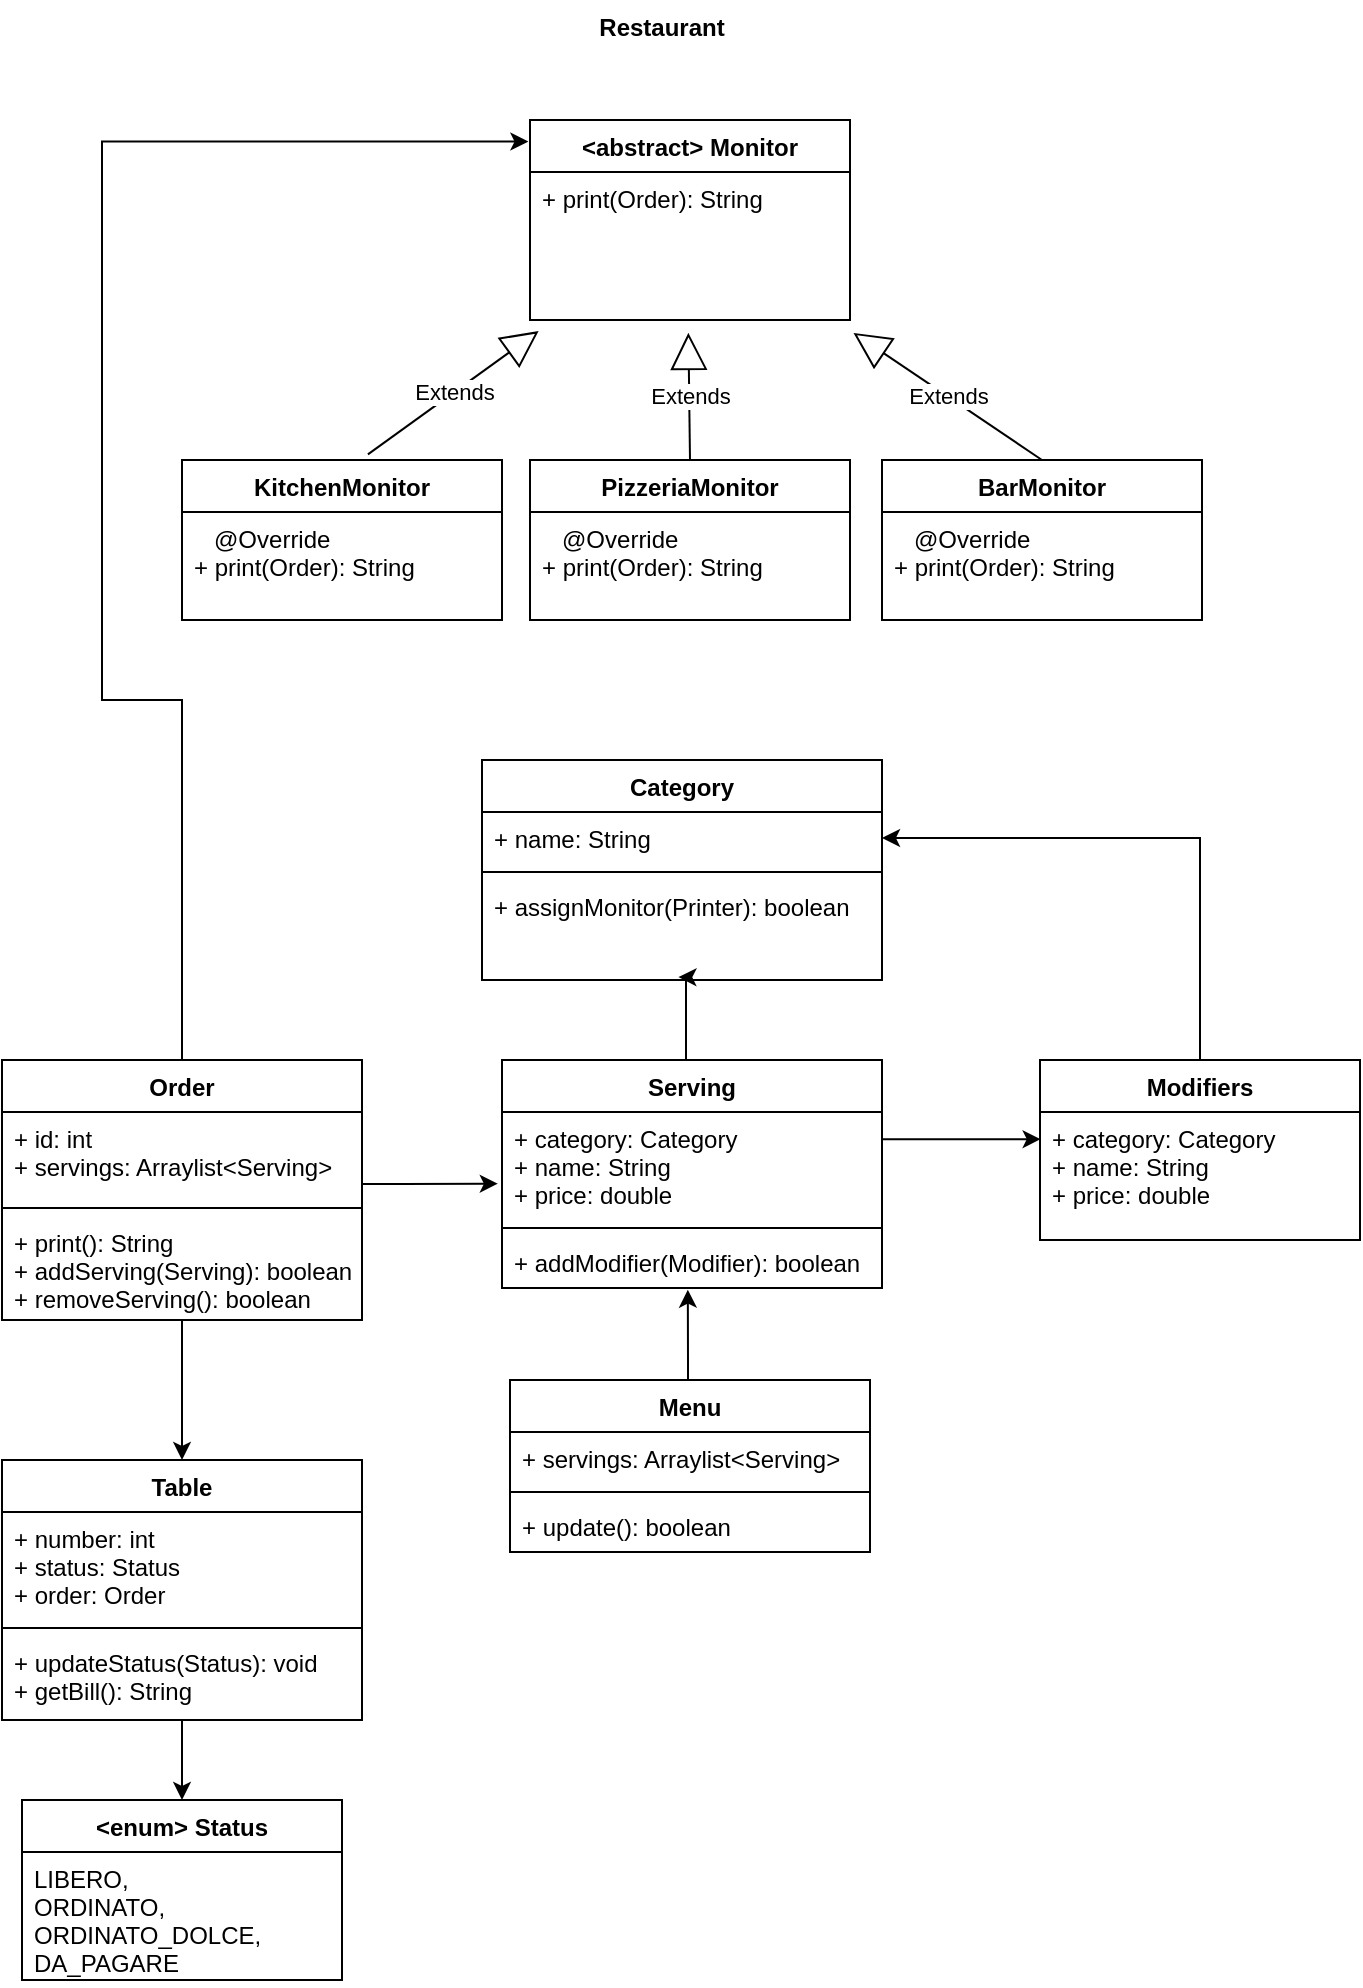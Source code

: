 <mxfile version="16.6.3" type="device"><diagram id="NV8rkBmuWbXJbz5msUkh" name="Page-1"><mxGraphModel dx="561" dy="741" grid="1" gridSize="10" guides="1" tooltips="1" connect="1" arrows="1" fold="1" page="1" pageScale="1" pageWidth="827" pageHeight="1169" math="0" shadow="0"><root><mxCell id="0"/><mxCell id="1" parent="0"/><mxCell id="vEpTkA5adxVkylGaHnCu-14" value="&lt;abstract&gt; Monitor" style="swimlane;fontStyle=1;align=center;verticalAlign=top;childLayout=stackLayout;horizontal=1;startSize=26;horizontalStack=0;resizeParent=1;resizeParentMax=0;resizeLast=0;collapsible=1;marginBottom=0;" parent="1" vertex="1"><mxGeometry x="334" y="70" width="160" height="100" as="geometry"><mxRectangle x="334" y="70" width="140" height="26" as="alternateBounds"/></mxGeometry></mxCell><mxCell id="vEpTkA5adxVkylGaHnCu-17" value="+ print(Order): String" style="text;strokeColor=none;fillColor=none;align=left;verticalAlign=top;spacingLeft=4;spacingRight=4;overflow=hidden;rotatable=0;points=[[0,0.5],[1,0.5]];portConstraint=eastwest;" parent="vEpTkA5adxVkylGaHnCu-14" vertex="1"><mxGeometry y="26" width="160" height="74" as="geometry"/></mxCell><mxCell id="vEpTkA5adxVkylGaHnCu-18" value="KitchenMonitor" style="swimlane;fontStyle=1;align=center;verticalAlign=top;childLayout=stackLayout;horizontal=1;startSize=26;horizontalStack=0;resizeParent=1;resizeParentMax=0;resizeLast=0;collapsible=1;marginBottom=0;" parent="1" vertex="1"><mxGeometry x="160" y="240" width="160" height="80" as="geometry"/></mxCell><mxCell id="vEpTkA5adxVkylGaHnCu-21" value="   @Override&#10;+ print(Order): String" style="text;strokeColor=none;fillColor=none;align=left;verticalAlign=top;spacingLeft=4;spacingRight=4;overflow=hidden;rotatable=0;points=[[0,0.5],[1,0.5]];portConstraint=eastwest;" parent="vEpTkA5adxVkylGaHnCu-18" vertex="1"><mxGeometry y="26" width="160" height="54" as="geometry"/></mxCell><mxCell id="vEpTkA5adxVkylGaHnCu-22" value="BarMonitor" style="swimlane;fontStyle=1;align=center;verticalAlign=top;childLayout=stackLayout;horizontal=1;startSize=26;horizontalStack=0;resizeParent=1;resizeParentMax=0;resizeLast=0;collapsible=1;marginBottom=0;" parent="1" vertex="1"><mxGeometry x="510" y="240" width="160" height="80" as="geometry"/></mxCell><mxCell id="vEpTkA5adxVkylGaHnCu-25" value="   @Override&#10;+ print(Order): String" style="text;strokeColor=none;fillColor=none;align=left;verticalAlign=top;spacingLeft=4;spacingRight=4;overflow=hidden;rotatable=0;points=[[0,0.5],[1,0.5]];portConstraint=eastwest;" parent="vEpTkA5adxVkylGaHnCu-22" vertex="1"><mxGeometry y="26" width="160" height="54" as="geometry"/></mxCell><mxCell id="vEpTkA5adxVkylGaHnCu-26" value="PizzeriaMonitor" style="swimlane;fontStyle=1;align=center;verticalAlign=top;childLayout=stackLayout;horizontal=1;startSize=26;horizontalStack=0;resizeParent=1;resizeParentMax=0;resizeLast=0;collapsible=1;marginBottom=0;" parent="1" vertex="1"><mxGeometry x="334" y="240" width="160" height="80" as="geometry"/></mxCell><mxCell id="vEpTkA5adxVkylGaHnCu-29" value="   @Override&#10;+ print(Order): String" style="text;strokeColor=none;fillColor=none;align=left;verticalAlign=top;spacingLeft=4;spacingRight=4;overflow=hidden;rotatable=0;points=[[0,0.5],[1,0.5]];portConstraint=eastwest;" parent="vEpTkA5adxVkylGaHnCu-26" vertex="1"><mxGeometry y="26" width="160" height="54" as="geometry"/></mxCell><mxCell id="vEpTkA5adxVkylGaHnCu-42" value="Extends" style="endArrow=block;endSize=16;endFill=0;html=1;rounded=0;exitX=0.581;exitY=-0.035;exitDx=0;exitDy=0;exitPerimeter=0;entryX=0.027;entryY=1.075;entryDx=0;entryDy=0;entryPerimeter=0;" parent="1" source="vEpTkA5adxVkylGaHnCu-18" target="vEpTkA5adxVkylGaHnCu-17" edge="1"><mxGeometry width="160" relative="1" as="geometry"><mxPoint x="144" y="140" as="sourcePoint"/><mxPoint x="204" y="40" as="targetPoint"/></mxGeometry></mxCell><mxCell id="vEpTkA5adxVkylGaHnCu-43" value="Extends" style="endArrow=block;endSize=16;endFill=0;html=1;rounded=0;exitX=0.5;exitY=0;exitDx=0;exitDy=0;entryX=0.495;entryY=1.087;entryDx=0;entryDy=0;entryPerimeter=0;" parent="1" source="vEpTkA5adxVkylGaHnCu-26" target="vEpTkA5adxVkylGaHnCu-17" edge="1"><mxGeometry width="160" relative="1" as="geometry"><mxPoint x="244.0" y="236.02" as="sourcePoint"/><mxPoint x="437" y="160" as="targetPoint"/></mxGeometry></mxCell><mxCell id="vEpTkA5adxVkylGaHnCu-44" value="Extends" style="endArrow=block;endSize=16;endFill=0;html=1;rounded=0;exitX=0.5;exitY=0;exitDx=0;exitDy=0;entryX=1.011;entryY=1.087;entryDx=0;entryDy=0;entryPerimeter=0;" parent="1" source="vEpTkA5adxVkylGaHnCu-22" target="vEpTkA5adxVkylGaHnCu-17" edge="1"><mxGeometry width="160" relative="1" as="geometry"><mxPoint x="414" y="230" as="sourcePoint"/><mxPoint x="530" y="150" as="targetPoint"/></mxGeometry></mxCell><mxCell id="vEpTkA5adxVkylGaHnCu-46" value="Restaurant" style="text;align=center;fontStyle=1;verticalAlign=middle;spacingLeft=3;spacingRight=3;strokeColor=none;rotatable=0;points=[[0,0.5],[1,0.5]];portConstraint=eastwest;" parent="1" vertex="1"><mxGeometry x="360" y="10" width="80" height="26" as="geometry"/></mxCell><mxCell id="vEpTkA5adxVkylGaHnCu-154" style="edgeStyle=orthogonalEdgeStyle;rounded=0;orthogonalLoop=1;jettySize=auto;html=1;entryX=0.489;entryY=1.032;entryDx=0;entryDy=0;entryPerimeter=0;" parent="1" source="vEpTkA5adxVkylGaHnCu-47" target="vEpTkA5adxVkylGaHnCu-54" edge="1"><mxGeometry relative="1" as="geometry"><mxPoint x="413" y="660" as="targetPoint"/><Array as="points"><mxPoint x="413" y="690"/><mxPoint x="413" y="690"/></Array></mxGeometry></mxCell><mxCell id="vEpTkA5adxVkylGaHnCu-47" value="Menu" style="swimlane;fontStyle=1;align=center;verticalAlign=top;childLayout=stackLayout;horizontal=1;startSize=26;horizontalStack=0;resizeParent=1;resizeParentMax=0;resizeLast=0;collapsible=1;marginBottom=0;" parent="1" vertex="1"><mxGeometry x="324" y="700" width="180" height="86" as="geometry"/></mxCell><mxCell id="vEpTkA5adxVkylGaHnCu-48" value="+ servings: Arraylist&lt;Serving&gt;" style="text;strokeColor=none;fillColor=none;align=left;verticalAlign=top;spacingLeft=4;spacingRight=4;overflow=hidden;rotatable=0;points=[[0,0.5],[1,0.5]];portConstraint=eastwest;" parent="vEpTkA5adxVkylGaHnCu-47" vertex="1"><mxGeometry y="26" width="180" height="26" as="geometry"/></mxCell><mxCell id="vEpTkA5adxVkylGaHnCu-49" value="" style="line;strokeWidth=1;fillColor=none;align=left;verticalAlign=middle;spacingTop=-1;spacingLeft=3;spacingRight=3;rotatable=0;labelPosition=right;points=[];portConstraint=eastwest;" parent="vEpTkA5adxVkylGaHnCu-47" vertex="1"><mxGeometry y="52" width="180" height="8" as="geometry"/></mxCell><mxCell id="vEpTkA5adxVkylGaHnCu-50" value="+ update(): boolean" style="text;strokeColor=none;fillColor=none;align=left;verticalAlign=top;spacingLeft=4;spacingRight=4;overflow=hidden;rotatable=0;points=[[0,0.5],[1,0.5]];portConstraint=eastwest;" parent="vEpTkA5adxVkylGaHnCu-47" vertex="1"><mxGeometry y="60" width="180" height="26" as="geometry"/></mxCell><mxCell id="vEpTkA5adxVkylGaHnCu-63" style="edgeStyle=orthogonalEdgeStyle;rounded=0;orthogonalLoop=1;jettySize=auto;html=1;entryX=0.491;entryY=0.971;entryDx=0;entryDy=0;entryPerimeter=0;" parent="1" source="vEpTkA5adxVkylGaHnCu-51" target="vEpTkA5adxVkylGaHnCu-60" edge="1"><mxGeometry relative="1" as="geometry"><mxPoint x="413" y="480" as="targetPoint"/><Array as="points"><mxPoint x="412" y="508"/><mxPoint x="412" y="508"/></Array></mxGeometry></mxCell><mxCell id="vEpTkA5adxVkylGaHnCu-51" value="Serving" style="swimlane;fontStyle=1;align=center;verticalAlign=top;childLayout=stackLayout;horizontal=1;startSize=26;horizontalStack=0;resizeParent=1;resizeParentMax=0;resizeLast=0;collapsible=1;marginBottom=0;" parent="1" vertex="1"><mxGeometry x="320" y="540" width="190" height="114" as="geometry"/></mxCell><mxCell id="vEpTkA5adxVkylGaHnCu-52" value="+ category: Category&#10;+ name: String&#10;+ price: double" style="text;strokeColor=none;fillColor=none;align=left;verticalAlign=top;spacingLeft=4;spacingRight=4;overflow=hidden;rotatable=0;points=[[0,0.5],[1,0.5]];portConstraint=eastwest;" parent="vEpTkA5adxVkylGaHnCu-51" vertex="1"><mxGeometry y="26" width="190" height="54" as="geometry"/></mxCell><mxCell id="vEpTkA5adxVkylGaHnCu-53" value="" style="line;strokeWidth=1;fillColor=none;align=left;verticalAlign=middle;spacingTop=-1;spacingLeft=3;spacingRight=3;rotatable=0;labelPosition=right;points=[];portConstraint=eastwest;" parent="vEpTkA5adxVkylGaHnCu-51" vertex="1"><mxGeometry y="80" width="190" height="8" as="geometry"/></mxCell><mxCell id="vEpTkA5adxVkylGaHnCu-54" value="+ addModifier(Modifier): boolean" style="text;strokeColor=none;fillColor=none;align=left;verticalAlign=top;spacingLeft=4;spacingRight=4;overflow=hidden;rotatable=0;points=[[0,0.5],[1,0.5]];portConstraint=eastwest;" parent="vEpTkA5adxVkylGaHnCu-51" vertex="1"><mxGeometry y="88" width="190" height="26" as="geometry"/></mxCell><mxCell id="vEpTkA5adxVkylGaHnCu-151" style="edgeStyle=orthogonalEdgeStyle;rounded=0;orthogonalLoop=1;jettySize=auto;html=1;entryX=-0.005;entryY=0.108;entryDx=0;entryDy=0;entryPerimeter=0;exitX=0.5;exitY=0;exitDx=0;exitDy=0;" parent="1" source="vEpTkA5adxVkylGaHnCu-116" target="vEpTkA5adxVkylGaHnCu-14" edge="1"><mxGeometry relative="1" as="geometry"><Array as="points"><mxPoint x="160" y="360"/><mxPoint x="120" y="360"/><mxPoint x="120" y="81"/></Array><mxPoint x="160" y="530" as="sourcePoint"/></mxGeometry></mxCell><mxCell id="vEpTkA5adxVkylGaHnCu-57" value="Category" style="swimlane;fontStyle=1;align=center;verticalAlign=top;childLayout=stackLayout;horizontal=1;startSize=26;horizontalStack=0;resizeParent=1;resizeParentMax=0;resizeLast=0;collapsible=1;marginBottom=0;" parent="1" vertex="1"><mxGeometry x="310" y="390" width="200" height="110" as="geometry"/></mxCell><mxCell id="vEpTkA5adxVkylGaHnCu-58" value="+ name: String" style="text;strokeColor=none;fillColor=none;align=left;verticalAlign=top;spacingLeft=4;spacingRight=4;overflow=hidden;rotatable=0;points=[[0,0.5],[1,0.5]];portConstraint=eastwest;" parent="vEpTkA5adxVkylGaHnCu-57" vertex="1"><mxGeometry y="26" width="200" height="26" as="geometry"/></mxCell><mxCell id="vEpTkA5adxVkylGaHnCu-59" value="" style="line;strokeWidth=1;fillColor=none;align=left;verticalAlign=middle;spacingTop=-1;spacingLeft=3;spacingRight=3;rotatable=0;labelPosition=right;points=[];portConstraint=eastwest;" parent="vEpTkA5adxVkylGaHnCu-57" vertex="1"><mxGeometry y="52" width="200" height="8" as="geometry"/></mxCell><mxCell id="vEpTkA5adxVkylGaHnCu-60" value="+ assignMonitor(Printer): boolean" style="text;strokeColor=none;fillColor=none;align=left;verticalAlign=top;spacingLeft=4;spacingRight=4;overflow=hidden;rotatable=0;points=[[0,0.5],[1,0.5]];portConstraint=eastwest;" parent="vEpTkA5adxVkylGaHnCu-57" vertex="1"><mxGeometry y="60" width="200" height="50" as="geometry"/></mxCell><mxCell id="vEpTkA5adxVkylGaHnCu-120" style="edgeStyle=orthogonalEdgeStyle;rounded=0;orthogonalLoop=1;jettySize=auto;html=1;entryX=-0.011;entryY=0.664;entryDx=0;entryDy=0;entryPerimeter=0;" parent="1" source="vEpTkA5adxVkylGaHnCu-116" target="vEpTkA5adxVkylGaHnCu-52" edge="1"><mxGeometry relative="1" as="geometry"><mxPoint x="319" y="613.0" as="targetPoint"/><Array as="points"><mxPoint x="270" y="602"/><mxPoint x="270" y="602"/></Array></mxGeometry></mxCell><mxCell id="vEpTkA5adxVkylGaHnCu-134" style="edgeStyle=orthogonalEdgeStyle;rounded=0;orthogonalLoop=1;jettySize=auto;html=1;entryX=0.5;entryY=0;entryDx=0;entryDy=0;" parent="1" source="vEpTkA5adxVkylGaHnCu-116" target="vEpTkA5adxVkylGaHnCu-122" edge="1"><mxGeometry relative="1" as="geometry"/></mxCell><mxCell id="vEpTkA5adxVkylGaHnCu-116" value="Order" style="swimlane;fontStyle=1;align=center;verticalAlign=top;childLayout=stackLayout;horizontal=1;startSize=26;horizontalStack=0;resizeParent=1;resizeParentMax=0;resizeLast=0;collapsible=1;marginBottom=0;" parent="1" vertex="1"><mxGeometry x="70" y="540" width="180" height="130" as="geometry"/></mxCell><mxCell id="vEpTkA5adxVkylGaHnCu-117" value="+ id: int&#10;+ servings: Arraylist&lt;Serving&gt;" style="text;strokeColor=none;fillColor=none;align=left;verticalAlign=top;spacingLeft=4;spacingRight=4;overflow=hidden;rotatable=0;points=[[0,0.5],[1,0.5]];portConstraint=eastwest;" parent="vEpTkA5adxVkylGaHnCu-116" vertex="1"><mxGeometry y="26" width="180" height="44" as="geometry"/></mxCell><mxCell id="vEpTkA5adxVkylGaHnCu-118" value="" style="line;strokeWidth=1;fillColor=none;align=left;verticalAlign=middle;spacingTop=-1;spacingLeft=3;spacingRight=3;rotatable=0;labelPosition=right;points=[];portConstraint=eastwest;" parent="vEpTkA5adxVkylGaHnCu-116" vertex="1"><mxGeometry y="70" width="180" height="8" as="geometry"/></mxCell><mxCell id="vEpTkA5adxVkylGaHnCu-119" value="+ print(): String&#10;+ addServing(Serving): boolean&#10;+ removeServing(): boolean" style="text;strokeColor=none;fillColor=none;align=left;verticalAlign=top;spacingLeft=4;spacingRight=4;overflow=hidden;rotatable=0;points=[[0,0.5],[1,0.5]];portConstraint=eastwest;" parent="vEpTkA5adxVkylGaHnCu-116" vertex="1"><mxGeometry y="78" width="180" height="52" as="geometry"/></mxCell><mxCell id="vEpTkA5adxVkylGaHnCu-155" style="edgeStyle=orthogonalEdgeStyle;rounded=0;orthogonalLoop=1;jettySize=auto;html=1;entryX=0.5;entryY=0;entryDx=0;entryDy=0;" parent="1" source="vEpTkA5adxVkylGaHnCu-122" target="vEpTkA5adxVkylGaHnCu-127" edge="1"><mxGeometry relative="1" as="geometry"><Array as="points"><mxPoint x="159" y="860"/><mxPoint x="159" y="860"/></Array></mxGeometry></mxCell><mxCell id="vEpTkA5adxVkylGaHnCu-122" value="Table" style="swimlane;fontStyle=1;align=center;verticalAlign=top;childLayout=stackLayout;horizontal=1;startSize=26;horizontalStack=0;resizeParent=1;resizeParentMax=0;resizeLast=0;collapsible=1;marginBottom=0;" parent="1" vertex="1"><mxGeometry x="70" y="740" width="180" height="130" as="geometry"/></mxCell><mxCell id="vEpTkA5adxVkylGaHnCu-123" value="+ number: int&#10;+ status: Status&#10;+ order: Order" style="text;strokeColor=none;fillColor=none;align=left;verticalAlign=top;spacingLeft=4;spacingRight=4;overflow=hidden;rotatable=0;points=[[0,0.5],[1,0.5]];portConstraint=eastwest;" parent="vEpTkA5adxVkylGaHnCu-122" vertex="1"><mxGeometry y="26" width="180" height="54" as="geometry"/></mxCell><mxCell id="vEpTkA5adxVkylGaHnCu-124" value="" style="line;strokeWidth=1;fillColor=none;align=left;verticalAlign=middle;spacingTop=-1;spacingLeft=3;spacingRight=3;rotatable=0;labelPosition=right;points=[];portConstraint=eastwest;" parent="vEpTkA5adxVkylGaHnCu-122" vertex="1"><mxGeometry y="80" width="180" height="8" as="geometry"/></mxCell><mxCell id="vEpTkA5adxVkylGaHnCu-125" value="+ updateStatus(Status): void&#10;+ getBill(): String" style="text;strokeColor=none;fillColor=none;align=left;verticalAlign=top;spacingLeft=4;spacingRight=4;overflow=hidden;rotatable=0;points=[[0,0.5],[1,0.5]];portConstraint=eastwest;" parent="vEpTkA5adxVkylGaHnCu-122" vertex="1"><mxGeometry y="88" width="180" height="42" as="geometry"/></mxCell><mxCell id="vEpTkA5adxVkylGaHnCu-127" value="&lt;enum&gt; Status" style="swimlane;fontStyle=1;align=center;verticalAlign=top;childLayout=stackLayout;horizontal=1;startSize=26;horizontalStack=0;resizeParent=1;resizeParentMax=0;resizeLast=0;collapsible=1;marginBottom=0;" parent="1" vertex="1"><mxGeometry x="80" y="910" width="160" height="90" as="geometry"/></mxCell><mxCell id="vEpTkA5adxVkylGaHnCu-158" value="LIBERO,&#10;ORDINATO,&#10;ORDINATO_DOLCE,&#10;DA_PAGARE" style="text;strokeColor=none;fillColor=none;align=left;verticalAlign=top;spacingLeft=4;spacingRight=4;overflow=hidden;rotatable=0;points=[[0,0.5],[1,0.5]];portConstraint=eastwest;" parent="vEpTkA5adxVkylGaHnCu-127" vertex="1"><mxGeometry y="26" width="160" height="64" as="geometry"/></mxCell><mxCell id="vEpTkA5adxVkylGaHnCu-150" style="edgeStyle=orthogonalEdgeStyle;rounded=0;orthogonalLoop=1;jettySize=auto;html=1;entryX=1;entryY=0.5;entryDx=0;entryDy=0;" parent="1" source="vEpTkA5adxVkylGaHnCu-137" target="vEpTkA5adxVkylGaHnCu-58" edge="1"><mxGeometry relative="1" as="geometry"/></mxCell><mxCell id="vEpTkA5adxVkylGaHnCu-137" value="Modifiers" style="swimlane;fontStyle=1;align=center;verticalAlign=top;childLayout=stackLayout;horizontal=1;startSize=26;horizontalStack=0;resizeParent=1;resizeParentMax=0;resizeLast=0;collapsible=1;marginBottom=0;" parent="1" vertex="1"><mxGeometry x="589" y="540" width="160" height="90" as="geometry"/></mxCell><mxCell id="vEpTkA5adxVkylGaHnCu-138" value="+ category: Category&#10;+ name: String&#10;+ price: double" style="text;strokeColor=none;fillColor=none;align=left;verticalAlign=top;spacingLeft=4;spacingRight=4;overflow=hidden;rotatable=0;points=[[0,0.5],[1,0.5]];portConstraint=eastwest;" parent="vEpTkA5adxVkylGaHnCu-137" vertex="1"><mxGeometry y="26" width="160" height="64" as="geometry"/></mxCell><mxCell id="vEpTkA5adxVkylGaHnCu-152" style="edgeStyle=orthogonalEdgeStyle;rounded=0;orthogonalLoop=1;jettySize=auto;html=1;entryX=0.002;entryY=0.212;entryDx=0;entryDy=0;entryPerimeter=0;" parent="1" source="vEpTkA5adxVkylGaHnCu-52" target="vEpTkA5adxVkylGaHnCu-138" edge="1"><mxGeometry relative="1" as="geometry"><Array as="points"><mxPoint x="550" y="580"/></Array></mxGeometry></mxCell></root></mxGraphModel></diagram></mxfile>